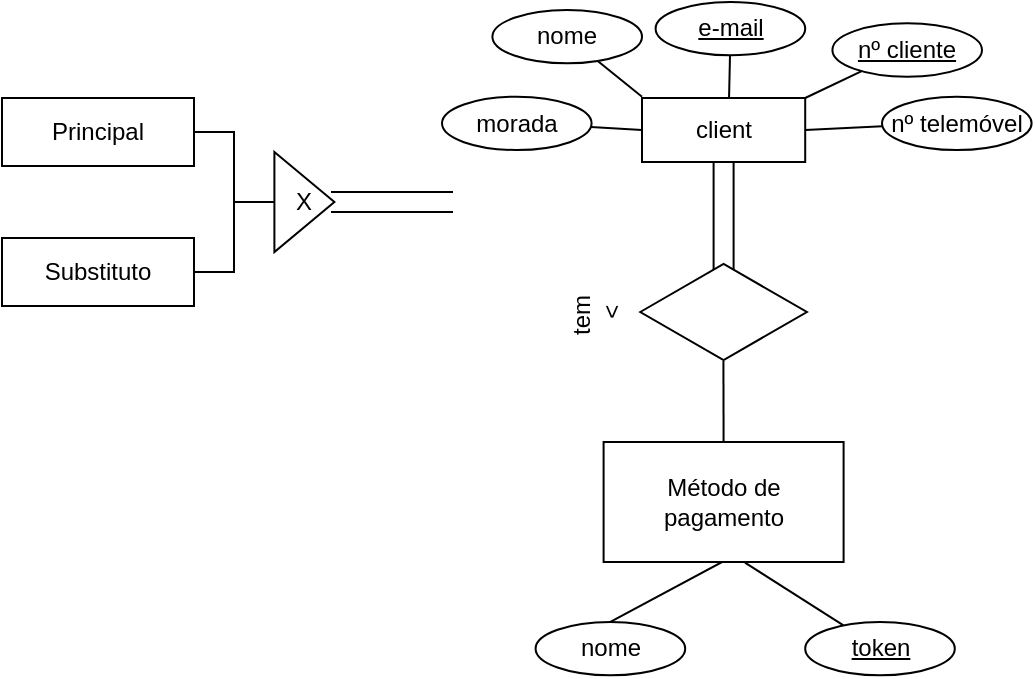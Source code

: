 <mxfile version="21.2.9" type="github">
  <diagram name="Página-1" id="aeVE_0QP12hosvdcAEiu">
    <mxGraphModel dx="651" dy="370" grid="1" gridSize="10" guides="1" tooltips="1" connect="1" arrows="1" fold="1" page="1" pageScale="1" pageWidth="1169" pageHeight="827" math="0" shadow="0">
      <root>
        <mxCell id="0" />
        <mxCell id="1" parent="0" />
        <mxCell id="BxM8ZP69CIJhuokj28JI-1" value="client" style="rounded=0;whiteSpace=wrap;html=1;" vertex="1" parent="1">
          <mxGeometry x="350" y="298" width="81.6" height="32" as="geometry" />
        </mxCell>
        <mxCell id="BxM8ZP69CIJhuokj28JI-2" value="" style="endArrow=none;html=1;rounded=0;" edge="1" parent="1" target="BxM8ZP69CIJhuokj28JI-3">
          <mxGeometry width="50" height="50" relative="1" as="geometry">
            <mxPoint x="431.6" y="298" as="sourcePoint" />
            <mxPoint x="465.6" y="271.333" as="targetPoint" />
          </mxGeometry>
        </mxCell>
        <mxCell id="BxM8ZP69CIJhuokj28JI-3" value="nº cliente" style="ellipse;whiteSpace=wrap;html=1;fontStyle=4" vertex="1" parent="1">
          <mxGeometry x="445.2" y="260.667" width="74.8" height="26.667" as="geometry" />
        </mxCell>
        <mxCell id="BxM8ZP69CIJhuokj28JI-4" value="" style="endArrow=none;html=1;rounded=0;" edge="1" parent="1" target="BxM8ZP69CIJhuokj28JI-5">
          <mxGeometry width="50" height="50" relative="1" as="geometry">
            <mxPoint x="393.52" y="298" as="sourcePoint" />
            <mxPoint x="427.52" y="271.333" as="targetPoint" />
          </mxGeometry>
        </mxCell>
        <mxCell id="BxM8ZP69CIJhuokj28JI-5" value="e-mail" style="ellipse;whiteSpace=wrap;html=1;fontStyle=4" vertex="1" parent="1">
          <mxGeometry x="356.8" y="250" width="74.8" height="26.667" as="geometry" />
        </mxCell>
        <mxCell id="BxM8ZP69CIJhuokj28JI-9" value="" style="endArrow=none;html=1;rounded=0;exitX=1;exitY=0.5;exitDx=0;exitDy=0;" edge="1" parent="1" target="BxM8ZP69CIJhuokj28JI-10" source="BxM8ZP69CIJhuokj28JI-1">
          <mxGeometry width="50" height="50" relative="1" as="geometry">
            <mxPoint x="441.6" y="308" as="sourcePoint" />
            <mxPoint x="475.6" y="281.333" as="targetPoint" />
          </mxGeometry>
        </mxCell>
        <mxCell id="BxM8ZP69CIJhuokj28JI-10" value="nº telemóvel" style="ellipse;whiteSpace=wrap;html=1;" vertex="1" parent="1">
          <mxGeometry x="470" y="297.337" width="74.8" height="26.667" as="geometry" />
        </mxCell>
        <mxCell id="BxM8ZP69CIJhuokj28JI-11" value="" style="endArrow=none;html=1;rounded=0;exitX=0;exitY=0.5;exitDx=0;exitDy=0;" edge="1" parent="1" target="BxM8ZP69CIJhuokj28JI-12" source="BxM8ZP69CIJhuokj28JI-1">
          <mxGeometry width="50" height="50" relative="1" as="geometry">
            <mxPoint x="451.6" y="318" as="sourcePoint" />
            <mxPoint x="485.6" y="291.333" as="targetPoint" />
          </mxGeometry>
        </mxCell>
        <mxCell id="BxM8ZP69CIJhuokj28JI-12" value="morada" style="ellipse;whiteSpace=wrap;html=1;" vertex="1" parent="1">
          <mxGeometry x="250" y="297.337" width="74.8" height="26.667" as="geometry" />
        </mxCell>
        <mxCell id="BxM8ZP69CIJhuokj28JI-13" value="" style="endArrow=none;html=1;rounded=0;" edge="1" parent="1" target="BxM8ZP69CIJhuokj28JI-14">
          <mxGeometry width="50" height="50" relative="1" as="geometry">
            <mxPoint x="350" y="297.33" as="sourcePoint" />
            <mxPoint x="384" y="270.663" as="targetPoint" />
          </mxGeometry>
        </mxCell>
        <mxCell id="BxM8ZP69CIJhuokj28JI-14" value="nome" style="ellipse;whiteSpace=wrap;html=1;" vertex="1" parent="1">
          <mxGeometry x="275.2" y="253.997" width="74.8" height="26.667" as="geometry" />
        </mxCell>
        <mxCell id="BxM8ZP69CIJhuokj28JI-18" value="" style="shape=partialRectangle;whiteSpace=wrap;html=1;top=0;bottom=0;fillColor=none;" vertex="1" parent="1">
          <mxGeometry x="385.8" y="330" width="10" height="60" as="geometry" />
        </mxCell>
        <mxCell id="BxM8ZP69CIJhuokj28JI-19" value="" style="html=1;whiteSpace=wrap;aspect=fixed;shape=isoRectangle;" vertex="1" parent="1">
          <mxGeometry x="349.13" y="380" width="83.33" height="50" as="geometry" />
        </mxCell>
        <mxCell id="BxM8ZP69CIJhuokj28JI-20" value="tem&amp;nbsp;&lt;br&gt;&amp;lt;" style="text;html=1;strokeColor=none;fillColor=none;align=center;verticalAlign=middle;whiteSpace=wrap;rounded=0;rotation=-90;" vertex="1" parent="1">
          <mxGeometry x="296.8" y="390" width="60" height="30" as="geometry" />
        </mxCell>
        <mxCell id="BxM8ZP69CIJhuokj28JI-21" value="Método de pagamento" style="rounded=0;whiteSpace=wrap;html=1;" vertex="1" parent="1">
          <mxGeometry x="330.8" y="470" width="120" height="60" as="geometry" />
        </mxCell>
        <mxCell id="BxM8ZP69CIJhuokj28JI-22" value="" style="endArrow=none;html=1;rounded=0;entryX=0.499;entryY=0.99;entryDx=0;entryDy=0;entryPerimeter=0;exitX=0.5;exitY=0;exitDx=0;exitDy=0;" edge="1" parent="1" source="BxM8ZP69CIJhuokj28JI-21" target="BxM8ZP69CIJhuokj28JI-19">
          <mxGeometry width="50" height="50" relative="1" as="geometry">
            <mxPoint x="393" y="470" as="sourcePoint" />
            <mxPoint x="435.8" y="420" as="targetPoint" />
            <Array as="points" />
          </mxGeometry>
        </mxCell>
        <mxCell id="BxM8ZP69CIJhuokj28JI-25" value="" style="endArrow=none;html=1;rounded=0;exitX=0.589;exitY=1.005;exitDx=0;exitDy=0;exitPerimeter=0;" edge="1" parent="1" target="BxM8ZP69CIJhuokj28JI-26" source="BxM8ZP69CIJhuokj28JI-21">
          <mxGeometry width="50" height="50" relative="1" as="geometry">
            <mxPoint x="395.8" y="576.66" as="sourcePoint" />
            <mxPoint x="439.4" y="543.993" as="targetPoint" />
          </mxGeometry>
        </mxCell>
        <mxCell id="BxM8ZP69CIJhuokj28JI-26" value="token" style="ellipse;whiteSpace=wrap;html=1;fontStyle=4" vertex="1" parent="1">
          <mxGeometry x="431.6" y="559.997" width="74.8" height="26.667" as="geometry" />
        </mxCell>
        <mxCell id="BxM8ZP69CIJhuokj28JI-27" value="" style="endArrow=none;html=1;rounded=0;exitX=0.442;exitY=1.005;exitDx=0;exitDy=0;exitPerimeter=0;entryX=0.5;entryY=0;entryDx=0;entryDy=0;" edge="1" parent="1" target="BxM8ZP69CIJhuokj28JI-28">
          <mxGeometry width="50" height="50" relative="1" as="geometry">
            <mxPoint x="405.44" y="530" as="sourcePoint" />
            <mxPoint x="302.4" y="553.693" as="targetPoint" />
            <Array as="points">
              <mxPoint x="390" y="530" />
            </Array>
          </mxGeometry>
        </mxCell>
        <mxCell id="BxM8ZP69CIJhuokj28JI-28" value="nome" style="ellipse;whiteSpace=wrap;html=1;" vertex="1" parent="1">
          <mxGeometry x="296.8" y="559.997" width="74.8" height="26.667" as="geometry" />
        </mxCell>
        <mxCell id="BxM8ZP69CIJhuokj28JI-29" value="" style="shape=partialRectangle;whiteSpace=wrap;html=1;top=0;bottom=0;fillColor=none;rotation=90;" vertex="1" parent="1">
          <mxGeometry x="220.0" y="320" width="10" height="60" as="geometry" />
        </mxCell>
        <mxCell id="BxM8ZP69CIJhuokj28JI-30" value="X" style="triangle;whiteSpace=wrap;html=1;" vertex="1" parent="1">
          <mxGeometry x="166.2" y="325" width="30" height="50" as="geometry" />
        </mxCell>
        <mxCell id="BxM8ZP69CIJhuokj28JI-32" value="" style="strokeWidth=1;html=1;shape=mxgraph.flowchart.annotation_2;align=left;labelPosition=right;pointerEvents=1;rotation=-180;" vertex="1" parent="1">
          <mxGeometry x="126" y="315" width="40" height="70" as="geometry" />
        </mxCell>
        <mxCell id="BxM8ZP69CIJhuokj28JI-33" value="Principal" style="rounded=0;whiteSpace=wrap;html=1;" vertex="1" parent="1">
          <mxGeometry x="30" y="298" width="96" height="34" as="geometry" />
        </mxCell>
        <mxCell id="BxM8ZP69CIJhuokj28JI-34" value="Substituto" style="rounded=0;whiteSpace=wrap;html=1;" vertex="1" parent="1">
          <mxGeometry x="30" y="368" width="96" height="34" as="geometry" />
        </mxCell>
      </root>
    </mxGraphModel>
  </diagram>
</mxfile>
